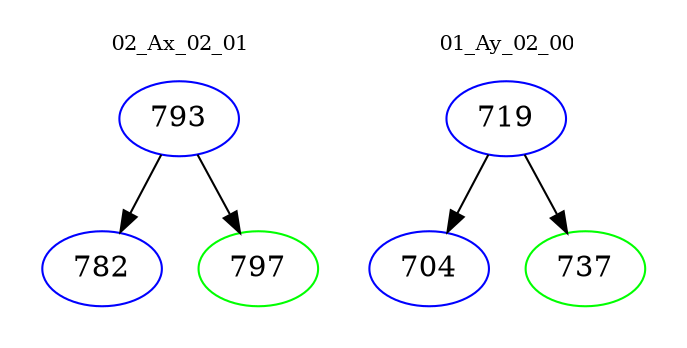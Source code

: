 digraph{
subgraph cluster_0 {
color = white
label = "02_Ax_02_01";
fontsize=10;
T0_793 [label="793", color="blue"]
T0_793 -> T0_782 [color="black"]
T0_782 [label="782", color="blue"]
T0_793 -> T0_797 [color="black"]
T0_797 [label="797", color="green"]
}
subgraph cluster_1 {
color = white
label = "01_Ay_02_00";
fontsize=10;
T1_719 [label="719", color="blue"]
T1_719 -> T1_704 [color="black"]
T1_704 [label="704", color="blue"]
T1_719 -> T1_737 [color="black"]
T1_737 [label="737", color="green"]
}
}
